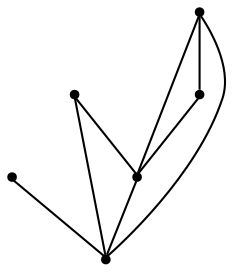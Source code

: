 graph {
  node [shape=point,comment="{\"directed\":false,\"doi\":\"10.1007/3-540-44541-2_15\",\"figure\":\"? (4)\"}"]

  v0 [pos="1026.2499491373699,1330.7245874847542"]
  v1 [pos="1026.2499491373699,1480.7499039404504"]
  v2 [pos="876.2500127156576,1330.724587484754"]
  v3 [pos="867.0000076293946,1490.0014702090066"]
  v4 [pos="717.0000076293945,1490.0014702090066"]
  v5 [pos="717.0000076293945,1339.9761537533102"]

  v5 -- v4 [id="-22",pos="717.0000076293945,1339.9761537533102 724.1166432698568,1350.4780072991523 724.1166432698568,1350.4780072991523 724.1166432698568,1350.4780072991523 726.7416636149089,1354.3536307848624 726.7416636149089,1354.3536307848624 726.7416636149089,1354.3536307848624 729.491678873698,1358.7293183102722 729.491678873698,1358.7293183102722 729.491678873698,1358.7293183102722 732.4916839599609,1363.3551650335687 732.4916839599609,1363.3551650335687 732.4916839599609,1363.3551650335687 738.2416407267253,1372.6067313021247 738.2416407267253,1372.6067313021247 738.2416407267253,1372.6067313021247 740.9916559855144,1377.2324508473844 740.9916559855144,1377.2324508473844 740.9916559855144,1377.2324508473844 743.4916814168295,1381.6082655508308 743.4916814168295,1381.6082655508308 743.4916814168295,1381.6082655508308 745.6166585286459,1385.7339210563907 745.6166585286459,1385.7339210563907 745.6166585286459,1385.7339210563907 747.6166407267253,1389.7345605520259 747.6166407267253,1389.7345605520259 747.6166407267253,1389.7345605520259 749.3666966756185,1393.3601520178859 749.3666966756185,1393.3601520178859 749.3666966756185,1393.3601520178859 750.7416407267253,1396.860727473821 750.7416407267253,1396.860727473821 750.7416407267253,1396.860727473821 751.9916534423828,1400.1112709099064 751.9916534423828,1400.1112709099064 751.9916534423828,1400.1112709099064 752.8666814168295,1403.2367983360668 752.8666814168295,1403.2367983360668 752.8666814168295,1403.2367983360668 753.6166508992513,1406.237309752302 753.6166508992513,1406.237309752302 753.6166508992513,1406.237309752302 754.116694132487,1409.2378211685375 754.116694132487,1409.2378211685375 754.116694132487,1409.2378211685375 754.3666839599609,1412.1133165748479 754.3666839599609,1412.1133165748479 754.3666839599609,1412.1133165748479 754.491678873698,1414.9888119811583 754.491678873698,1414.9888119811583 754.491678873698,1414.9888119811583 754.3666839599609,1417.864307387469 754.3666839599609,1417.864307387469 754.3666839599609,1417.864307387469 754.116694132487,1420.7398027937793 754.116694132487,1420.7398027937793 754.116694132487,1420.7398027937793 753.6166508992513,1423.7403142100147 753.6166508992513,1423.7403142100147 753.6166508992513,1423.7403142100147 752.8666814168295,1426.74082562625 752.8666814168295,1426.74082562625 752.8666814168295,1426.74082562625 751.9916534423828,1429.8663530524104 751.9916534423828,1429.8663530524104 751.9916534423828,1429.8663530524104 750.7416407267253,1433.1168964884957 750.7416407267253,1433.1168964884957 750.7416407267253,1433.1168964884957 749.3666966756185,1436.617471944431 749.3666966756185,1436.617471944431 749.3666966756185,1436.617471944431 747.6166407267253,1440.243063410291 747.6166407267253,1440.243063410291 747.6166407267253,1440.243063410291 745.6166585286459,1444.2438300839626 745.6166585286459,1444.2438300839626 745.6166585286459,1444.2438300839626 743.4916814168295,1448.3694855895226 743.4916814168295,1448.3694855895226 743.4916814168295,1448.3694855895226 740.9916559855144,1452.7451731149324 740.9916559855144,1452.7451731149324 740.9916559855144,1452.7451731149324 738.2416407267253,1457.3710198382287 738.2416407267253,1457.3710198382287 738.2416407267253,1457.3710198382287 732.4916839599609,1466.6225861067846 732.4916839599609,1466.6225861067846 732.4916839599609,1466.6225861067846 729.491678873698,1471.2483056520443 729.491678873698,1471.2483056520443 729.491678873698,1471.2483056520443 726.7416636149089,1475.624120355491 726.7416636149089,1475.624120355491 726.7416636149089,1475.624120355491 724.1166432698568,1479.4997438412008 724.1166432698568,1479.4997438412008 724.1166432698568,1479.4997438412008 717.0000076293945,1490.0014702090066 717.0000076293945,1490.0014702090066 717.0000076293945,1490.0014702090066"]
  v4 -- v2 [id="-26",pos="717.0000076293945,1490.0014702090066 724.2416381835938,1480.2498399007507 724.2416381835938,1480.2498399007507 724.2416381835938,1480.2498399007507 726.366678873698,1477.6243765142901 726.366678873698,1477.6243765142901 726.366678873698,1477.6243765142901 728.6166508992513,1474.7488811079797 728.6166508992513,1474.7488811079797 728.6166508992513,1474.7488811079797 730.9916814168295,1471.8733857016691 730.9916814168295,1471.8733857016691 730.9916814168295,1471.8733857016691 733.3666483561199,1469.1230334833203 733.3666483561199,1469.1230334833203 733.3666483561199,1469.1230334833203 735.741678873698,1466.24753807701 735.741678873698,1466.24753807701 735.741678873698,1466.24753807701 738.2416407267253,1463.3720426706993 738.2416407267253,1463.3720426706993 738.2416407267253,1463.3720426706993 740.7416661580404,1460.621563274314 740.7416661580404,1460.621563274314 740.7416661580404,1460.621563274314 746.2416966756185,1454.620540441843 746.2416966756185,1454.620540441843 746.2416966756185,1454.620540441843 749.2416381835938,1451.4950130156828 749.2416381835938,1451.4950130156828 749.2416381835938,1451.4950130156828 760.2416356404623,1440.4930954301408 760.2416356404623,1440.4930954301408 760.2416356404623,1440.4930954301408 762.6166661580404,1438.2428072514917 762.6166661580404,1438.2428072514917 762.6166661580404,1438.2428072514917 767.4916585286459,1433.3669285083456 767.4916585286459,1433.3669285083456 767.4916585286459,1433.3669285083456 770.2416737874349,1430.741465121885 770.2416737874349,1430.741465121885 770.2416737874349,1430.741465121885 773.1166839599609,1427.9909857254995 773.1166839599609,1427.9909857254995 773.1166839599609,1427.9909857254995 776.116689046224,1425.1154903191891 776.116689046224,1425.1154903191891 776.116689046224,1425.1154903191891 779.3666839599609,1421.9899628930289 779.3666839599609,1421.9899628930289 779.3666839599609,1421.9899628930289 782.7416737874349,1418.7394194569436 782.7416737874349,1418.7394194569436 782.7416737874349,1418.7394194569436 786.4916483561199,1415.2388440010084 786.4916483561199,1415.2388440010084 786.4916483561199,1415.2388440010084 790.3666814168295,1411.488236525223 790.3666814168295,1411.488236525223 790.3666814168295,1411.488236525223 794.4916407267253,1407.6126130395132 794.4916407267253,1407.6126130395132 794.4916407267253,1407.6126130395132 798.8666534423828,1403.4869575339533 798.8666534423828,1403.4869575339533 798.8666534423828,1403.4869575339533 803.4916559855144,1399.1111428305069 803.4916559855144,1399.1111428305069 803.4916559855144,1399.1111428305069 808.3666483561199,1394.485423285247 808.3666483561199,1394.485423285247 808.3666483561199,1394.485423285247 813.3666356404623,1389.7345605520259 813.3666356404623,1389.7345605520259 813.3666356404623,1389.7345605520259 818.6166763305665,1384.858808986916 818.6166763305665,1384.858808986916 818.6166763305665,1384.858808986916 823.8666534423829,1379.857914233845 823.8666534423829,1379.857914233845 823.8666534423829,1379.857914233845 834.8666508992513,1369.6062198858892 834.8666508992513,1369.6062198858892 834.8666508992513,1369.6062198858892 840.2416865030925,1364.4803091228932 840.2416865030925,1364.4803091228932 840.2416865030925,1364.4803091228932 845.4916636149089,1359.6045575577834 845.4916636149089,1359.6045575577834 845.4916636149089,1359.6045575577834 850.4916508992513,1354.8536948245624 850.4916508992513,1354.8536948245624 850.4916508992513,1354.8536948245624 855.2416483561199,1350.3529912892275 855.2416483561199,1350.3529912892275 855.2416483561199,1350.3529912892275 859.6166610717775,1346.352224615556 859.6166610717775,1346.352224615556 859.6166610717775,1346.352224615556 863.491694132487,1342.6016171397707 863.491694132487,1342.6016171397707 863.491694132487,1342.6016171397707 866.866683959961,1339.4760897136105 866.866683959961,1339.4760897136105 866.866683959961,1339.4760897136105 876.2500127156576,1330.724587484754 876.2500127156576,1330.724587484754 876.2500127156576,1330.724587484754"]
  v5 -- v1 [id="-41",pos="717.0000076293945,1339.9761537533102 729.6166737874349,1335.7254822378254 729.6166737874349,1335.7254822378254 729.6166737874349,1335.7254822378254 734.1166814168295,1334.3501789506145 734.1166814168295,1334.3501789506145 734.1166814168295,1334.3501789506145 739.2416636149089,1332.599954811665 739.2416636149089,1332.599954811665 739.2416636149089,1332.599954811665 744.866689046224,1330.849603494679 744.866689046224,1330.849603494679 744.866689046224,1330.849603494679 750.991694132487,1328.8493473358799 750.991694132487,1328.8493473358799 750.991694132487,1328.8493473358799 757.4916839599609,1326.723947989119 757.4916839599609,1326.723947989119 757.4916839599609,1326.723947989119 764.1166687011719,1324.7235646522834 764.1166687011719,1324.7235646522834 764.1166687011719,1324.7235646522834 777.6166915893555,1320.4728931367986 777.6166915893555,1320.4728931367986 777.6166915893555,1320.4728931367986 790.8666610717773,1316.4722536411634 790.8666610717773,1316.4722536411634 790.8666610717773,1316.4722536411634 797.1166610717773,1314.5968863142527 797.1166610717773,1314.5968863142527 797.1166610717773,1314.5968863142527 803.2416661580404,1312.8466621753034 803.2416661580404,1312.8466621753034 803.2416661580404,1312.8466621753034 809.1166814168295,1311.2213268682424 809.1166814168295,1311.2213268682424 809.1166814168295,1311.2213268682424 814.6166483561199,1309.721134749143 814.6166483561199,1309.721134749143 814.6166483561199,1309.721134749143 819.866689046224,1308.345831461932 819.866689046224,1308.345831461932 819.866689046224,1308.345831461932 824.8666763305665,1307.0956713626824 824.8666763305665,1307.0956713626824 824.8666763305665,1307.0956713626824 829.6166737874349,1305.9704000953213 829.6166737874349,1305.9704000953213 829.6166737874349,1305.9704000953213 834.1166814168295,1304.9702720159219 834.1166814168295,1304.9702720159219 834.1166814168295,1304.9702720159219 838.3666356404623,1304.0951599464472 838.3666356404623,1304.0951599464472 838.3666356404623,1304.0951599464472 842.4916585286459,1303.3450638868974 842.4916585286459,1303.3450638868974 842.4916585286459,1303.3450638868974 846.3666915893556,1302.719856659236 846.3666915893556,1302.719856659236 846.3666915893556,1302.719856659236 850.1166661580404,1302.0947766096115 850.1166661580404,1302.0947766096115 850.1166661580404,1302.0947766096115 857.1166356404623,1301.3446805500616 857.1166356404623,1301.3446805500616 857.1166356404623,1301.3446805500616 863.866678873698,1300.844616510362 863.866678873698,1300.844616510362 863.866678873698,1300.844616510362 871.2416966756185,1300.844616510362 871.2416966756185,1300.844616510362 871.2416966756185,1300.844616510362 874.7416814168295,1300.9696325202867 874.7416814168295,1300.9696325202867 874.7416814168295,1300.9696325202867 878.3666610717775,1301.2196645401366 878.3666610717775,1301.2196645401366 878.3666610717775,1301.2196645401366 881.8666458129884,1301.4696965599867 881.8666458129884,1301.4696965599867 881.8666458129884,1301.4696965599867 885.366694132487,1301.9697605996864 885.366694132487,1301.9697605996864 885.366694132487,1301.9697605996864 888.9916737874349,1302.5948406493112 888.9916737874349,1302.5948406493112 888.9916737874349,1302.5948406493112 892.4916585286459,1303.3450638868974 892.4916585286459,1303.3450638868974 892.4916585286459,1303.3450638868974 895.9916432698568,1304.0951599464472 895.9916432698568,1304.0951599464472 895.9916432698568,1304.0951599464472 899.3666966756185,1305.0952880258467 899.3666966756185,1305.0952880258467 899.3666966756185,1305.0952880258467 902.8666814168295,1306.2204321151712 902.8666814168295,1306.2204321151712 902.8666814168295,1306.2204321151712 906.3666661580404,1307.4707193924573 906.3666661580404,1307.4707193924573 906.3666661580404,1307.4707193924573 909.7416559855144,1308.8458955016317 909.7416559855144,1308.8458955016317 909.7416559855144,1308.8458955016317 913.1166458129884,1310.3462147987677 913.1166458129884,1310.3462147987677 913.1166458129884,1310.3462147987677 916.3666407267253,1311.9714229277922 916.3666407267253,1311.9714229277922 916.3666407267253,1311.9714229277922 922.866694132487,1315.4719983837274 922.866694132487,1315.4719983837274 922.866694132487,1315.4719983837274 925.991694132487,1317.4723817205631 925.991694132487,1317.4723817205631 925.991694132487,1317.4723817205631 931.9917043050131,1321.7230532360481 931.9917043050131,1321.7230532360481 931.9917043050131,1321.7230532360481 934.8667144775392,1323.9734685927338 934.8667144775392,1323.9734685927338 934.8667144775392,1323.9734685927338 937.7417246500652,1326.3488999593444 937.7417246500652,1326.3488999593444 937.7417246500652,1326.3488999593444 940.4916127522787,1328.724331325955 940.4916127522787,1328.724331325955 940.4916127522787,1328.724331325955 943.1166330973308,1331.224651524454 943.1166330973308,1331.224651524454 943.1166330973308,1331.224651524454 948.116683959961,1336.475578297375 948.116683959961,1336.475578297375 948.116683959961,1336.475578297375 950.6167093912761,1339.2260576937606 950.6167093912761,1339.2260576937606 950.6167093912761,1339.2260576937606 952.9916127522787,1341.976537090146 952.9916127522787,1341.976537090146 952.9916127522787,1341.976537090146 955.3666432698568,1344.8520324964566 955.3666432698568,1344.8520324964566 955.3666432698568,1344.8520324964566 957.616678873698,1347.727527902767 957.616678873698,1347.727527902767 957.616678873698,1347.727527902767 961.6166432698568,1353.2283595175013 961.6166432698568,1353.2283595175013 961.6166432698568,1353.2283595175013 965.6166076660157,1359.2293823499722 965.6166076660157,1359.2293823499722 965.6166076660157,1359.2293823499722 967.7416483561199,1362.3549097761324 967.7416483561199,1362.3549097761324 967.7416483561199,1362.3549097761324 969.741694132487,1365.7304692221426 969.741694132487,1365.7304692221426 969.741694132487,1365.7304692221426 971.8666076660157,1369.2311718561143 971.8666076660157,1369.2311718561143 971.8666076660157,1369.2311718561143 973.9916483561199,1372.9817793318996 973.9916483561199,1372.9817793318996 973.9916483561199,1372.9817793318996 976.241683959961,1376.9824188275345 976.241683959961,1376.9824188275345 976.241683959961,1376.9824188275345 978.6167144775392,1381.2330903430195 978.6167144775392,1381.2330903430195 978.6167144775392,1381.2330903430195 980.9916178385417,1385.7339210563907 980.9916178385417,1385.7339210563907 980.9916178385417,1385.7339210563907 983.4916432698568,1390.4846566115755 983.4916432698568,1390.4846566115755 983.4916432698568,1390.4846566115755 985.991668701172,1395.4855513646467 985.991668701172,1395.4855513646467 985.991668701172,1395.4855513646467 988.741683959961,1400.8614941474927 988.741683959961,1400.8614941474927 988.741683959961,1400.8614941474927 991.4916992187501,1406.362325762227 991.4916992187501,1406.362325762227 991.4916992187501,1406.362325762227 994.3667093912761,1412.238332584773 994.3667093912761,1412.238332584773 994.3667093912761,1412.238332584773 997.2417195638021,1418.2393554172436 997.2417195638021,1418.2393554172436 997.2417195638021,1418.2393554172436 1000.2417246500652,1424.3653942596393 1000.2417246500652,1424.3653942596393 1000.2417246500652,1424.3653942596393 1003.1166076660157,1430.61644911196 1003.1166076660157,1430.61644911196 1003.1166076660157,1430.61644911196 1006.1166127522787,1436.8675039642808 1006.1166127522787,1436.8675039642808 1006.1166127522787,1436.8675039642808 1008.9916229248048,1442.9935428066765 1008.9916229248048,1442.9935428066765 1008.9916229248048,1442.9935428066765 1011.7416381835939,1448.9945656391471 1011.7416381835939,1448.9945656391471 1011.7416381835939,1448.9945656391471 1014.4916534423829,1454.620540441843 1014.4916534423829,1454.620540441843 1014.4916534423829,1454.620540441843 1016.866683959961,1459.8714672147642 1016.866683959961,1459.8714672147642 1016.866683959961,1459.8714672147642 1019.1167195638021,1464.622202769949 1019.1167195638021,1464.622202769949 1019.1167195638021,1464.622202769949 1020.9916432698568,1468.7478582755089 1020.9916432698568,1468.7478582755089 1020.9916432698568,1468.7478582755089 1026.2499491373699,1480.7499039404504 1026.2499491373699,1480.7499039404504 1026.2499491373699,1480.7499039404504"]
  v3 -- v1 [id="-44",pos="867.0000076293946,1490.0014702090066 875.4916508992513,1477.749392524215 875.4916508992513,1477.749392524215 875.4916508992513,1477.749392524215 877.2416432698568,1475.249072325716 877.2416432698568,1475.249072325716 877.2416432698568,1475.249072325716 878.8666407267253,1472.8736409591054 878.8666407267253,1472.8736409591054 878.8666407267253,1472.8736409591054 880.4916381835939,1470.6232256024198 880.4916381835939,1470.6232256024198 880.4916381835939,1470.6232256024198 881.9916407267253,1468.6228422655838 881.9916407267253,1468.6228422655838 881.9916407267253,1468.6228422655838 883.3666483561199,1466.8726181266345 883.3666483561199,1466.8726181266345 883.3666483561199,1466.8726181266345 884.6166610717775,1465.1222668096486 884.6166610717775,1465.1222668096486 884.6166610717775,1465.1222668096486 887.3666763305665,1461.8717233735633 887.3666763305665,1461.8717233735633 887.3666763305665,1461.8717233735633 888.3666356404623,1460.621563274314 888.3666356404623,1460.621563274314 888.3666356404623,1460.621563274314 889.4916534423829,1459.2462599871028 889.4916534423829,1459.2462599871028 889.4916534423829,1459.2462599871028 893.3666865030925,1455.370636501393 893.3666865030925,1455.370636501393 893.3666865030925,1455.370636501393 894.866689046224,1454.1204764021434 894.866689046224,1454.1204764021434 894.866689046224,1454.1204764021434 896.4916865030925,1452.8701891248572 896.4916865030925,1452.8701891248572 896.4916865030925,1452.8701891248572 898.116683959961,1451.7450450355327 898.116683959961,1451.7450450355327 898.116683959961,1451.7450450355327 899.9916712443035,1450.6199009462082 899.9916712443035,1450.6199009462082 899.9916712443035,1450.6199009462082 901.9916534423829,1449.494629678847 901.9916534423829,1449.494629678847 901.9916534423829,1449.494629678847 906.2416712443035,1447.7444055398978 906.2416712443035,1447.7444055398978 906.2416712443035,1447.7444055398978 908.6166381835939,1447.119325490273 908.6166381835939,1447.119325490273 908.6166381835939,1447.119325490273 910.991668701172,1446.4941182626117 910.991668701172,1446.4941182626117 910.991668701172,1446.4941182626117 916.2416458129884,1445.7440222030618 916.2416458129884,1445.7440222030618 916.2416458129884,1445.7440222030618 918.9917246500652,1445.619006193137 918.9917246500652,1445.619006193137 918.9917246500652,1445.619006193137 921.8666076660157,1445.7440222030618 921.8666076660157,1445.7440222030618 921.8666076660157,1445.7440222030618 924.7416178385417,1445.8690382129869 924.7416178385417,1445.8690382129869 924.7416178385417,1445.8690382129869 927.9916127522787,1446.2440862427618 927.9916127522787,1446.2440862427618 927.9916127522787,1446.2440862427618 930.2416483561199,1446.6191342725367 930.2416483561199,1446.6191342725367 930.2416483561199,1446.6191342725367 932.7416737874349,1446.9941823023114 932.7416737874349,1446.9941823023114 932.7416737874349,1446.9941823023114 935.366694132487,1447.6193895299728 935.366694132487,1447.6193895299728 935.366694132487,1447.6193895299728 938.1167093912761,1448.2444695795975 938.1167093912761,1448.2444695795975 938.1167093912761,1448.2444695795975 941.1167144775392,1448.9945656391471 941.1167144775392,1448.9945656391471 941.1167144775392,1448.9945656391471 944.2417144775392,1449.9946937185468 944.2417144775392,1449.9946937185468 944.2417144775392,1449.9946937185468 947.7416992187501,1450.994948975983 947.7416992187501,1450.994948975983 947.7416992187501,1450.994948975983 951.366678873698,1452.1200930653076 951.366678873698,1452.1200930653076 951.366678873698,1452.1200930653076 955.3666432698568,1453.4953963525186 955.3666432698568,1453.4953963525186 955.3666432698568,1453.4953963525186 959.7417195638021,1454.995588471618 959.7417195638021,1454.995588471618 959.7417195638021,1454.995588471618 964.2416636149089,1456.6209237786788 964.2416636149089,1456.6209237786788 964.2416636149089,1456.6209237786788 969.1167195638021,1458.3711479176282 969.1167195638021,1458.3711479176282 969.1167195638021,1458.3711479176282 974.3666330973308,1460.3715312544641 974.3666330973308,1460.3715312544641 974.3666330973308,1460.3715312544641 979.741668701172,1462.3717874132633 979.741668701172,1462.3717874132633 979.741668701172,1462.3717874132633 990.9917195638021,1466.6225861067846 990.9917195638021,1466.6225861067846 990.9917195638021,1466.6225861067846 996.6166178385417,1468.872874285434 996.6166178385417,1468.872874285434 996.6166178385417,1468.872874285434 1002.1166483561199,1470.9982736321945 1002.1166483561199,1470.9982736321945 1002.1166483561199,1470.9982736321945 1007.241694132487,1472.9986569690302 1007.241694132487,1472.9986569690302 1007.241694132487,1472.9986569690302 1011.8666330973308,1474.8738971179046 1011.8666330973308,1474.8738971179046 1011.8666330973308,1474.8738971179046 1015.9917195638021,1476.4992324249656 1015.9917195638021,1476.4992324249656 1015.9917195638021,1476.4992324249656 1026.2499491373699,1480.7499039404504 1026.2499491373699,1480.7499039404504 1026.2499491373699,1480.7499039404504"]
  v0 -- v1 [id="-53",pos="1026.2499491373699,1330.7245874847542 1022.7416992187501,1342.226569109996 1022.7416992187501,1342.226569109996 1022.7416992187501,1342.226569109996 1021.4916229248048,1346.6022566354059 1021.4916229248048,1346.6022566354059 1021.4916229248048,1346.6022566354059 1020.116678873698,1351.478135378552 1020.116678873698,1351.478135378552 1020.116678873698,1351.478135378552 1018.6166127522787,1356.4790301316232 1018.6166127522787,1356.4790301316232 1018.6166127522787,1356.4790301316232 1017.1166737874349,1361.7298297265077 1017.1166737874349,1361.7298297265077 1017.1166737874349,1361.7298297265077 1015.7417297363282,1366.855740489504 1015.7417297363282,1366.855740489504 1015.7417297363282,1366.855740489504 1014.3666585286459,1371.8565080645385 1014.3666585286459,1371.8565080645385 1014.3666585286459,1371.8565080645385 1013.1167093912761,1376.6073707977596 1013.1167093912761,1376.6073707977596 1013.1167093912761,1376.6073707977596 1011.9916280110677,1381.1080743330945 1011.9916280110677,1381.1080743330945 1011.9916280110677,1381.1080743330945 1010.991668701172,1385.3588730266158 1010.991668701172,1385.3588730266158 1010.991668701172,1385.3588730266158 1010.2416992187501,1389.359512522251 1010.2416992187501,1389.359512522251 1010.2416992187501,1389.359512522251 1009.4917297363282,1393.110119998036 1009.4917297363282,1393.110119998036 1009.4917297363282,1393.110119998036 1008.8666280110677,1396.6106954539712 1008.8666280110677,1396.6106954539712 1008.8666280110677,1396.6106954539712 1008.3666483561199,1399.8612388900565 1008.3666483561199,1399.8612388900565 1008.3666483561199,1399.8612388900565 1007.9916636149089,1402.9867663162167 1007.9916636149089,1402.9867663162167 1007.9916636149089,1402.9867663162167 1007.7416737874349,1405.9872777324522 1007.7416737874349,1405.9872777324522 1007.7416737874349,1405.9872777324522 1007.616678873698,1408.9877891486876 1007.616678873698,1408.9877891486876 1007.616678873698,1408.9877891486876 1007.616678873698,1414.9888119811583 1007.616678873698,1414.9888119811583 1007.616678873698,1414.9888119811583 1008.1166585286459,1421.239866833479 1008.1166585286459,1421.239866833479 1008.1166585286459,1421.239866833479 1008.6166381835939,1424.3653942596393 1008.6166381835939,1424.3653942596393 1008.6166381835939,1424.3653942596393 1009.1166178385417,1427.7409537056496 1009.1166178385417,1427.7409537056496 1009.1166178385417,1427.7409537056496 1009.8667144775392,1431.1165131516598 1009.8667144775392,1431.1165131516598 1009.8667144775392,1431.1165131516598 1010.741678873698,1434.7422317955566 1010.741678873698,1434.7422317955566 1010.741678873698,1434.7422317955566 1011.7416381835939,1438.6178552812667 1011.7416381835939,1438.6178552812667 1011.7416381835939,1438.6178552812667 1012.9917144775392,1442.7435107868266 1012.9917144775392,1442.7435107868266 1012.9917144775392,1442.7435107868266 1014.2416636149089,1446.9941823023114 1014.2416636149089,1446.9941823023114 1014.2416636149089,1446.9941823023114 1015.7417297363282,1451.4950130156828 1015.7417297363282,1451.4950130156828 1015.7417297363282,1451.4950130156828 1017.241668701172,1456.1207325609425 1017.241668701172,1456.1207325609425 1017.241668701172,1456.1207325609425 1018.8667297363282,1460.621563274314 1018.8667297363282,1460.621563274314 1018.8667297363282,1460.621563274314 1020.4916636149089,1464.9972507997238 1020.4916636149089,1464.9972507997238 1020.4916636149089,1464.9972507997238 1021.9917297363282,1469.1230334833203 1021.9917297363282,1469.1230334833203 1021.9917297363282,1469.1230334833203 1026.2499491373699,1480.7499039404504 1026.2499491373699,1480.7499039404504 1026.2499491373699,1480.7499039404504"]
  v2 -- v1 [id="-56",pos="876.2500127156576,1330.724587484754 882.866668701172,1342.8516491596206 882.866668701172,1342.8516491596206 882.866668701172,1342.8516491596206 885.1166407267253,1346.9773046651806 885.1166407267253,1346.9773046651806 885.1166407267253,1346.9773046651806 887.4916712443035,1351.478135378552 887.4916712443035,1351.478135378552 887.4916712443035,1351.478135378552 890.2416865030925,1356.4790301316232 890.2416865030925,1356.4790301316232 890.2416865030925,1356.4790301316232 893.1166966756185,1361.6048137165828 893.1166966756185,1361.6048137165828 893.1166966756185,1361.6048137165828 895.9916432698568,1366.855740489504 895.9916432698568,1366.855740489504 895.9916432698568,1366.855740489504 898.9916483561199,1372.2316832723498 898.9916483561199,1372.2316832723498 898.9916483561199,1372.2316832723498 901.9916534423829,1377.4824828672342 901.9916534423829,1377.4824828672342 901.9916534423829,1377.4824828672342 904.8666636149089,1382.6083936302305 904.8666636149089,1382.6083936302305 904.8666636149089,1382.6083936302305 907.7416737874349,1387.48414519534 907.7416737874349,1387.48414519534 907.7416737874349,1387.48414519534 910.491689046224,1392.1099919186363 910.491689046224,1392.1099919186363 910.491689046224,1392.1099919186363 913.2416407267253,1396.6106954539712 913.2416407267253,1396.6106954539712 913.2416407267253,1396.6106954539712 915.8666610717775,1400.7364781375677 915.8666610717775,1400.7364781375677 915.8666610717775,1400.7364781375677 918.3666229248048,1404.6121016232778 918.3666229248048,1404.6121016232778 918.3666229248048,1404.6121016232778 920.7416534423829,1408.2376930891378 920.7416534423829,1408.2376930891378 920.7416534423829,1408.2376930891378 923.116683959961,1411.6132525351481 923.116683959961,1411.6132525351481 923.116683959961,1411.6132525351481 925.3667195638021,1414.8637959712335 925.3667195638021,1414.8637959712335 925.3667195638021,1414.8637959712335 927.6166280110677,1417.864307387469 927.6166280110677,1417.864307387469 927.6166280110677,1417.864307387469 932.1166992187501,1423.3652661802398 932.1166992187501,1423.3652661802398 932.1166992187501,1423.3652661802398 934.3666076660157,1425.8657135567753 934.3666076660157,1425.8657135567753 934.3666076660157,1425.8657135567753 938.866678873698,1430.61644911196 938.866678873698,1430.61644911196 938.866678873698,1430.61644911196 943.8667297363282,1435.3673118451813 943.8667297363282,1435.3673118451813 943.8667297363282,1435.3673118451813 946.4916229248048,1437.6176000238304 946.4916229248048,1437.6176000238304 946.4916229248048,1437.6176000238304 949.2416381835939,1439.8680153805162 949.2416381835939,1439.8680153805162 949.2416381835939,1439.8680153805162 952.1166483561199,1441.9934147272768 952.1166483561199,1441.9934147272768 952.1166483561199,1441.9934147272768 955.1166534423829,1444.1188140740376 955.1166534423829,1444.1188140740376 955.1166534423829,1444.1188140740376 958.2416534423829,1446.2440862427618 958.2416534423829,1446.2440862427618 958.2416534423829,1446.2440862427618 961.6166432698568,1448.4945015994474 961.6166432698568,1448.4945015994474 961.6166432698568,1448.4945015994474 965.2416229248048,1450.6199009462082 965.2416229248048,1450.6199009462082 965.2416229248048,1450.6199009462082 968.9917246500652,1452.8701891248572 968.9917246500652,1452.8701891248572 968.9917246500652,1452.8701891248572 973.116683959961,1455.1206044815428 973.116683959961,1455.1206044815428 973.116683959961,1455.1206044815428 977.3666381835939,1457.3710198382287 977.3666381835939,1457.3710198382287 977.3666381835939,1457.3710198382287 981.8667093912761,1459.7464512048393 981.8667093912761,1459.7464512048393 981.8667093912761,1459.7464512048393 991.3667043050131,1464.497186760024 991.3667043050131,1464.497186760024 991.3667043050131,1464.497186760024 996.2416330973308,1466.8726181266345 996.2416330973308,1466.8726181266345 996.2416330973308,1466.8726181266345 1001.116689046224,1469.1230334833203 1001.116689046224,1469.1230334833203 1001.116689046224,1469.1230334833203 1005.7416280110677,1471.3733216619694 1005.7416280110677,1471.3733216619694 1005.7416280110677,1471.3733216619694 1010.1167043050131,1473.3737049988051 1010.1167043050131,1473.3737049988051 1010.1167043050131,1473.3737049988051 1014.116668701172,1475.1239291377544 1014.116668701172,1475.1239291377544 1014.116668701172,1475.1239291377544 1026.2499491373699,1480.7499039404504 1026.2499491373699,1480.7499039404504 1026.2499491373699,1480.7499039404504"]
  v5 -- v2 [id="-71",pos="717.0000076293945,1339.9761537533102 724.8666763305664,1349.7277840615661 724.8666763305664,1349.7277840615661 724.8666763305664,1349.7277840615661 727.7416865030925,1353.353502705463 727.7416865030925,1353.353502705463 727.7416865030925,1353.353502705463 730.9916814168295,1357.2291261911728 730.9916814168295,1357.2291261911728 730.9916814168295,1357.2291261911728 734.4916661580404,1361.3547816967327 734.4916661580404,1361.3547816967327 734.4916661580404,1361.3547816967327 737.9916508992513,1365.3554211923679 737.9916508992513,1365.3554211923679 737.9916508992513,1365.3554211923679 741.4916356404623,1369.4812038759644 741.4916356404623,1369.4812038759644 741.4916356404623,1369.4812038759644 744.866689046224,1373.2318113517495 744.866689046224,1373.2318113517495 744.866689046224,1373.2318113517495 748.241678873698,1376.8574028176095 748.241678873698,1376.8574028176095 748.241678873698,1376.8574028176095 751.366678873698,1380.1079462536948 751.366678873698,1380.1079462536948 751.366678873698,1380.1079462536948 754.241689046224,1383.1084576699302 754.241689046224,1383.1084576699302 754.241689046224,1383.1084576699302 756.9916407267253,1385.7339210563907 756.9916407267253,1385.7339210563907 756.9916407267253,1385.7339210563907 759.6166610717773,1387.9843364130763 759.6166610717773,1387.9843364130763 759.6166610717773,1387.9843364130763 762.1166865030925,1389.9845925718757 762.1166865030925,1389.9845925718757 762.1166865030925,1389.9845925718757 764.4916534423828,1391.7349438888616 764.4916534423828,1391.7349438888616 764.4916534423828,1391.7349438888616 766.741689046224,1393.235136007961 766.741689046224,1393.235136007961 766.741689046224,1393.235136007961 768.8666661580404,1394.485423285247 768.8666661580404,1394.485423285247 768.8666661580404,1394.485423285247 771.1166381835938,1395.4855513646467 771.1166381835938,1395.4855513646467 771.1166381835938,1395.4855513646467 773.241678873698,1396.2356474241963 773.241678873698,1396.2356474241963 773.241678873698,1396.2356474241963 775.6166458129883,1396.860727473821 775.6166458129883,1396.860727473821 775.6166458129883,1396.860727473821 777.9916763305664,1397.3609186915573 777.9916763305664,1397.3609186915573 777.9916763305664,1397.3609186915573 780.3666432698568,1397.7359667213323 780.3666432698568,1397.7359667213323 780.3666432698568,1397.7359667213323 785.366694132487,1397.7359667213323 785.366694132487,1397.7359667213323 785.366694132487,1397.7359667213323 787.8666559855144,1397.3609186915573 787.8666559855144,1397.3609186915573 787.8666559855144,1397.3609186915573 790.4916763305664,1396.985743483746 790.4916763305664,1396.985743483746 790.4916763305664,1396.985743483746 793.1166966756185,1396.3606634341213 793.1166966756185,1396.3606634341213 793.1166966756185,1396.3606634341213 795.7416534423828,1395.4855513646467 795.7416534423828,1395.4855513646467 795.7416534423828,1395.4855513646467 798.4916687011719,1394.485423285247 798.4916687011719,1394.485423285247 798.4916687011719,1394.485423285247 801.116689046224,1393.3601520178859 801.116689046224,1393.3601520178859 801.116689046224,1393.3601520178859 803.8666407267253,1392.1099919186363 803.8666407267253,1392.1099919186363 803.8666407267253,1392.1099919186363 806.4916610717775,1390.859831819387 806.4916610717775,1390.859831819387 806.4916610717775,1390.859831819387 811.7416381835939,1387.8593204031515 811.7416381835939,1387.8593204031515 811.7416381835939,1387.8593204031515 814.2416636149089,1386.2339850960905 814.2416636149089,1386.2339850960905 814.2416636149089,1386.2339850960905 816.616694132487,1384.4836337791046 816.616694132487,1384.4836337791046 816.616694132487,1384.4836337791046 818.9916610717775,1382.8584256500803 818.9916610717775,1382.8584256500803 818.9916610717775,1382.8584256500803 821.3666915893556,1381.1080743330945 821.3666915893556,1381.1080743330945 821.3666915893556,1381.1080743330945 823.6166636149089,1379.3578501941452 823.6166636149089,1379.3578501941452 823.6166636149089,1379.3578501941452 825.7416407267253,1377.7325148870843 825.7416407267253,1377.7325148870843 825.7416407267253,1377.7325148870843 827.9916763305665,1375.85727473821 827.9916763305665,1375.85727473821 827.9916763305665,1375.85727473821 832.241694132487,1372.3566992822748 832.241694132487,1372.3566992822748 832.241694132487,1372.3566992822748 834.3666712443035,1370.4813319553639 834.3666712443035,1370.4813319553639 834.3666712443035,1370.4813319553639 838.866678873698,1366.480692459729 838.866678873698,1366.480692459729 838.866678873698,1366.480692459729 843.8666661580404,1361.9798617463575 843.8666661580404,1361.9798617463575 843.8666661580404,1361.9798617463575 846.6166814168295,1359.354398359897 846.6166814168295,1359.354398359897 846.6166814168295,1359.354398359897 849.4916915893556,1356.729062151473 849.4916915893556,1356.729062151473 849.4916915893556,1356.729062151473 852.4916966756185,1353.8535667451627 852.4916966756185,1353.8535667451627 852.4916966756185,1353.8535667451627 855.6166966756185,1350.7280393190024 855.6166966756185,1350.7280393190024 855.6166966756185,1350.7280393190024 862.1166865030925,1344.4769844666816 862.1166865030925,1344.4769844666816 862.1166865030925,1344.4769844666816 865.2416865030925,1341.4764730504462 865.2416865030925,1341.4764730504462 865.2416865030925,1341.4764730504462 868.2416915893556,1338.6009776441358 868.2416915893556,1338.6009776441358 868.2416915893556,1338.6009776441358 876.2500127156576,1330.724587484754 876.2500127156576,1330.724587484754 876.2500127156576,1330.724587484754"]
  v3 -- v2 [id="-85",pos="867.0000076293946,1490.0014702090066 872.866694132487,1481.3749839900752 872.866694132487,1481.3749839900752 872.866694132487,1481.3749839900752 880.3666432698568,1470.1231615627198 880.3666432698568,1470.1231615627198 880.3666432698568,1470.1231615627198 885.8666737874349,1461.3716593338636 885.8666737874349,1461.3716593338636 885.8666737874349,1461.3716593338636 888.491694132487,1456.9959718084538 888.491694132487,1456.9959718084538 888.491694132487,1456.9959718084538 891.1166508992513,1452.7451731149324 891.1166508992513,1452.7451731149324 891.1166508992513,1452.7451731149324 893.4916814168295,1448.6195176093725 893.4916814168295,1448.6195176093725 893.4916814168295,1448.6195176093725 895.6166585286459,1444.7438941236624 895.6166585286459,1444.7438941236624 895.6166585286459,1444.7438941236624 897.6166407267253,1440.9932866478773 897.6166407267253,1440.9932866478773 897.6166407267253,1440.9932866478773 899.3666966756185,1437.3675680039805 899.3666966756185,1437.3675680039805 899.3666966756185,1437.3675680039805 900.8666356404623,1433.9920085579704 900.8666356404623,1433.9920085579704 900.8666356404623,1433.9920085579704 902.1166483561199,1430.86648113181 902.1166483561199,1430.86648113181 902.1166483561199,1430.86648113181 903.2416661580404,1427.7409537056496 903.2416661580404,1427.7409537056496 903.2416661580404,1427.7409537056496 904.116694132487,1424.7404422894142 904.116694132487,1424.7404422894142 904.116694132487,1424.7404422894142 904.8666636149089,1421.8649468831038 904.8666636149089,1421.8649468831038 904.8666636149089,1421.8649468831038 905.4916381835939,1418.98957865483 905.4916381835939,1418.98957865483 905.4916381835939,1418.98957865483 905.8666865030925,1416.2390992584444 905.8666865030925,1416.2390992584444 905.8666865030925,1416.2390992584444 906.1166763305665,1413.363603852134 906.1166763305665,1413.363603852134 906.1166763305665,1413.363603852134 906.1166763305665,1407.737629049438 906.1166763305665,1407.737629049438 906.1166763305665,1407.737629049438 905.8666865030925,1404.8621336431277 905.8666865030925,1404.8621336431277 905.8666865030925,1404.8621336431277 905.4916381835939,1401.8616222268922 905.4916381835939,1401.8616222268922 905.4916381835939,1401.8616222268922 904.9916585286459,1398.736094800732 904.9916585286459,1398.736094800732 904.9916585286459,1398.736094800732 904.241689046224,1395.4855513646467 904.241689046224,1395.4855513646467 904.241689046224,1395.4855513646467 903.3666610717775,1392.1099919186363 903.3666610717775,1392.1099919186363 903.3666610717775,1392.1099919186363 902.2416432698568,1388.4844004527763 902.2416432698568,1388.4844004527763 902.2416432698568,1388.4844004527763 900.8666356404623,1384.6087769670662 900.8666356404623,1384.6087769670662 900.8666356404623,1384.6087769670662 899.3666966756185,1380.6080102933947 899.3666966756185,1380.6080102933947 899.3666966756185,1380.6080102933947 897.7416356404623,1376.3573387779097 897.7416356404623,1376.3573387779097 897.7416356404623,1376.3573387779097 895.8666483561199,1371.7314920546135 895.8666483561199,1371.7314920546135 895.8666483561199,1371.7314920546135 893.8666661580404,1367.1057725093538 893.8666661580404,1367.1057725093538 893.8666661580404,1367.1057725093538 891.741689046224,1362.3549097761324 891.741689046224,1362.3549097761324 891.741689046224,1362.3549097761324 889.4916534423829,1357.4791582110229 889.4916534423829,1357.4791582110229 889.4916534423829,1357.4791582110229 887.2416814168295,1352.7282954778016 887.2416814168295,1352.7282954778016 887.2416814168295,1352.7282954778016 885.1166407267253,1348.2275919424667 885.1166407267253,1348.2275919424667 885.1166407267253,1348.2275919424667 882.9916636149089,1343.976920426982 882.9916636149089,1343.976920426982 882.9916636149089,1343.976920426982 881.2416712443035,1340.22618577316 881.2416712443035,1340.22618577316 881.2416712443035,1340.22618577316 876.2500127156576,1330.724587484754 876.2500127156576,1330.724587484754 876.2500127156576,1330.724587484754"]
}